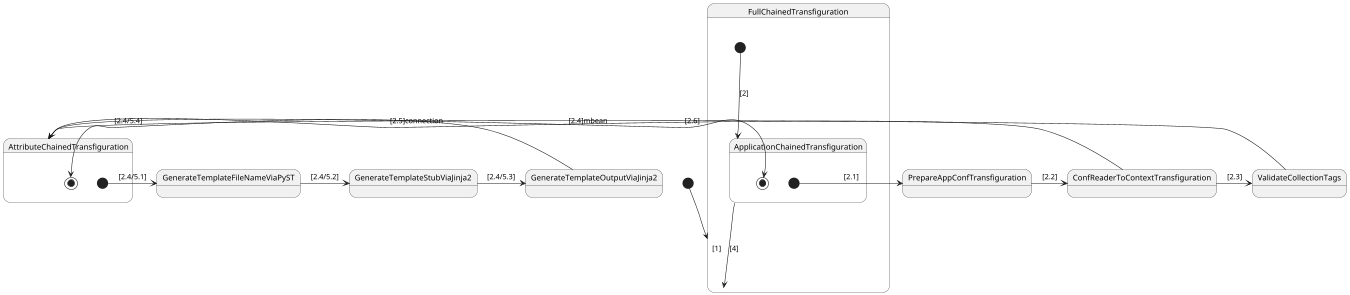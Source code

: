 @startuml
scale 1350 width

[*] ---> FullChainedTransfiguration: [1]

state FullChainedTransfiguration {
    [*] ---> ApplicationChainedTransfiguration: [2]
}
ApplicationChainedTransfiguration ---> FullChainedTransfiguration: [4]

state PrepareAppConfTransfiguration {
}

state ConfReaderToContextTransfiguration {
}

state GenerateTemplateFileNameViaPyST {
}

state GenerateTemplateStubViaJinja2 {
}

state GenerateTemplateOutputViaJinja2 {
}

state ValidateCollectionTags {
}

state AttributeChainedTransfiguration {
    [*] -> GenerateTemplateFileNameViaPyST:[2.4/5.1]
    GenerateTemplateFileNameViaPyST -> GenerateTemplateStubViaJinja2:[2.4/5.2]
    GenerateTemplateStubViaJinja2 -> GenerateTemplateOutputViaJinja2:[2.4/5.3]
    GenerateTemplateOutputViaJinja2 -> [*]:[2.4/5.4]
}

state ApplicationChainedTransfiguration {
    [*] -> PrepareAppConfTransfiguration:[2.1]
    PrepareAppConfTransfiguration -> ConfReaderToContextTransfiguration:[2.2]
    ConfReaderToContextTransfiguration -> ValidateCollectionTags:[2.3]
    ValidateCollectionTags -> AttributeChainedTransfiguration: [2.4]mbean
    ConfReaderToContextTransfiguration -> AttributeChainedTransfiguration: [2.5]connection
    AttributeChainedTransfiguration -> [*]:[2.6]
}

@enduml